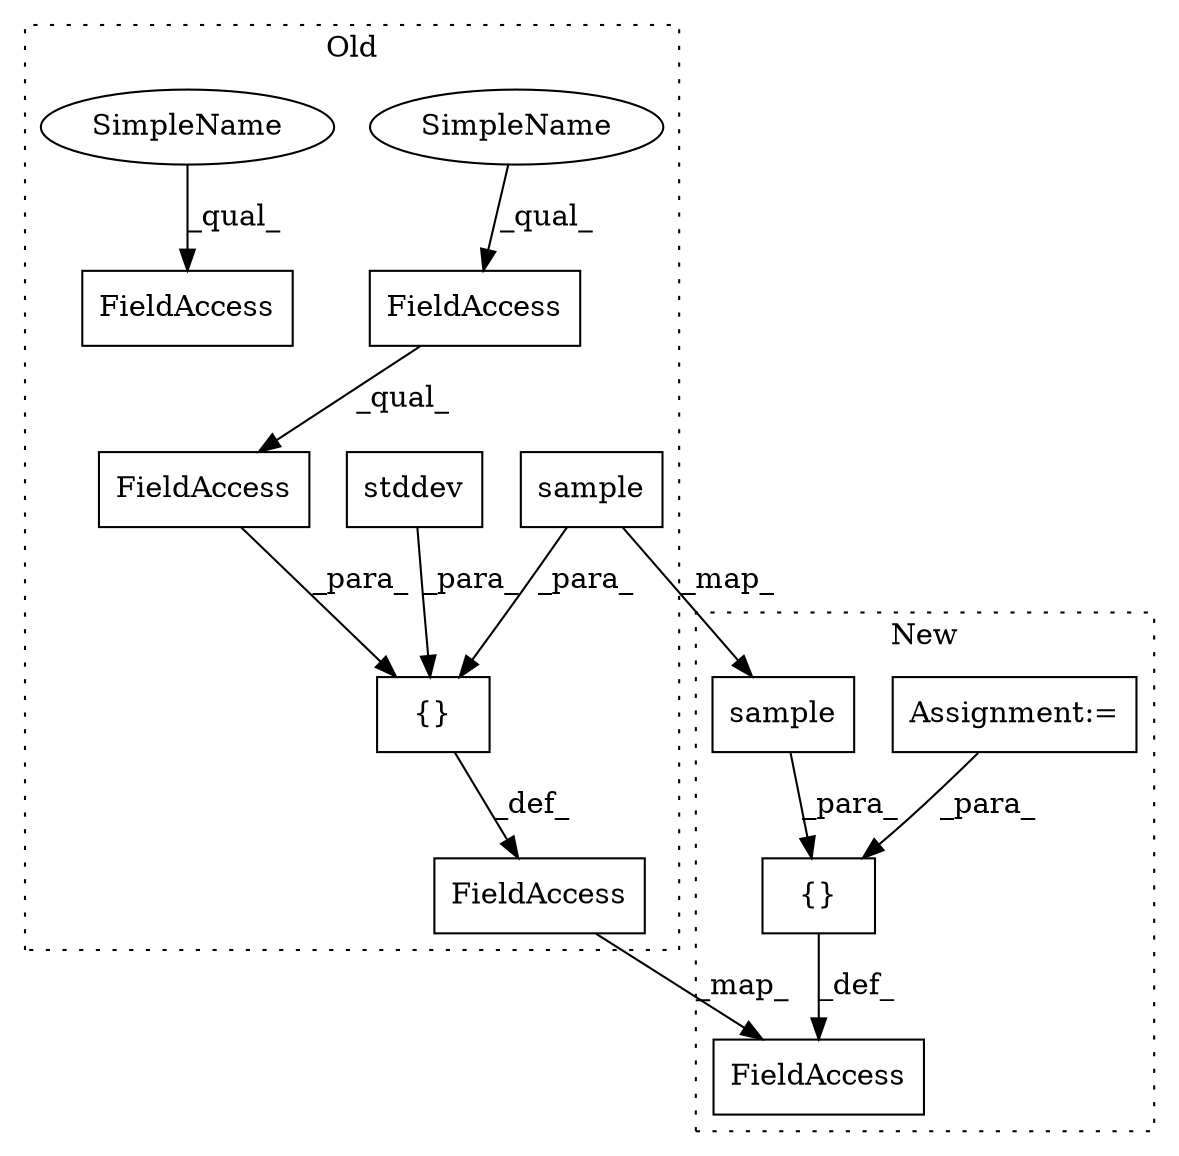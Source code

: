 digraph G {
subgraph cluster0 {
1 [label="stddev" a="32" s="2594" l="8" shape="box"];
3 [label="{}" a="4" s="2547,2602" l="1,1" shape="box"];
4 [label="FieldAccess" a="22" s="2568" l="14" shape="box"];
5 [label="FieldAccess" a="22" s="2568" l="10" shape="box"];
6 [label="FieldAccess" a="22" s="2386" l="10" shape="box"];
8 [label="FieldAccess" a="22" s="2468" l="12" shape="box"];
11 [label="sample" a="32" s="2559" l="8" shape="box"];
12 [label="SimpleName" a="42" s="2568" l="4" shape="ellipse"];
13 [label="SimpleName" a="42" s="2386" l="4" shape="ellipse"];
label = "Old";
style="dotted";
}
subgraph cluster1 {
2 [label="{}" a="4" s="2608,2649" l="1,1" shape="box"];
7 [label="Assignment:=" a="7" s="2298" l="8" shape="box"];
9 [label="FieldAccess" a="22" s="2529" l="12" shape="box"];
10 [label="sample" a="32" s="2620" l="8" shape="box"];
label = "New";
style="dotted";
}
1 -> 3 [label="_para_"];
2 -> 9 [label="_def_"];
3 -> 8 [label="_def_"];
4 -> 3 [label="_para_"];
5 -> 4 [label="_qual_"];
7 -> 2 [label="_para_"];
8 -> 9 [label="_map_"];
10 -> 2 [label="_para_"];
11 -> 10 [label="_map_"];
11 -> 3 [label="_para_"];
12 -> 5 [label="_qual_"];
13 -> 6 [label="_qual_"];
}